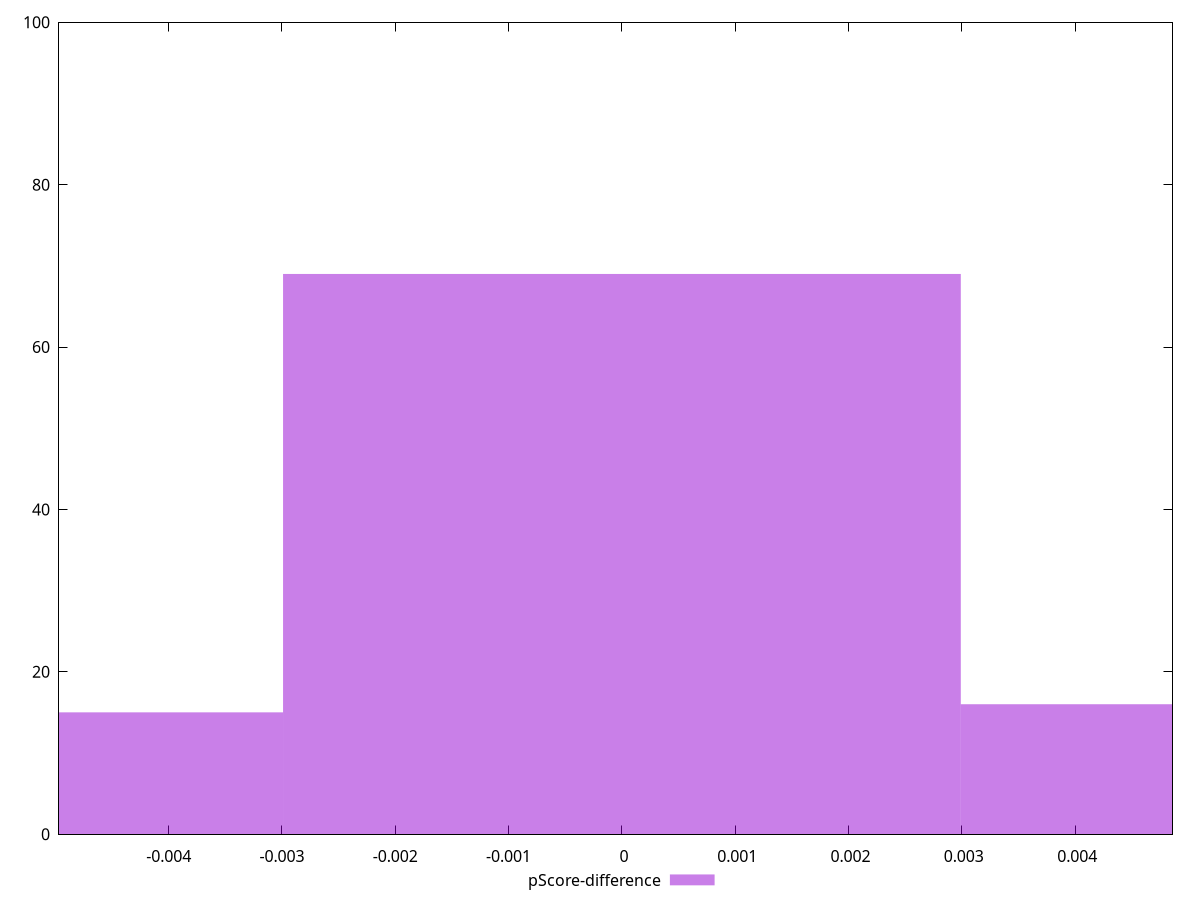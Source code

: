 reset

$pScoreDifference <<EOF
0.005981285104920495 16
0 69
-0.005981285104920495 15
EOF

set key outside below
set boxwidth 0.005981285104920495
set xrange [-0.004967982701347129:0.00485904017974037]
set yrange [0:100]
set trange [0:100]
set style fill transparent solid 0.5 noborder
set terminal svg size 640, 490 enhanced background rgb 'white'
set output "report_00019_2021-02-10T18-14-37.922Z//bootup-time/samples/pages+cached/pScore-difference/histogram.svg"

plot $pScoreDifference title "pScore-difference" with boxes

reset
